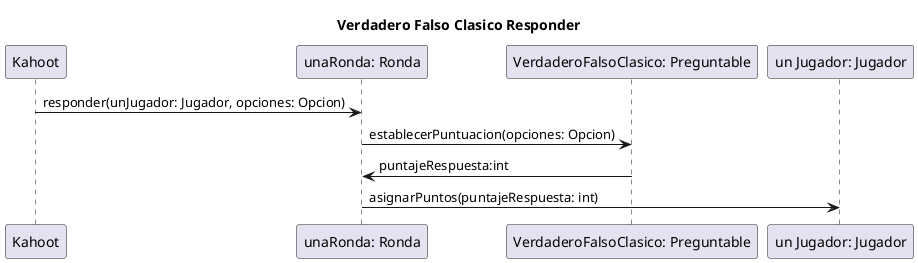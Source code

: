 @startuml
title Verdadero Falso Clasico Responder

Kahoot -> "unaRonda: Ronda" as Ronda: responder(unJugador: Jugador, opciones: Opcion)
Ronda -> "VerdaderoFalsoClasico: Preguntable" as VerdaderoFalsoClasico: establecerPuntuacion(opciones: Opcion)
VerdaderoFalsoClasico -> Ronda: puntajeRespuesta:int
Ronda -> "un Jugador: Jugador" as Jugador: asignarPuntos(puntajeRespuesta: int)
@enduml
